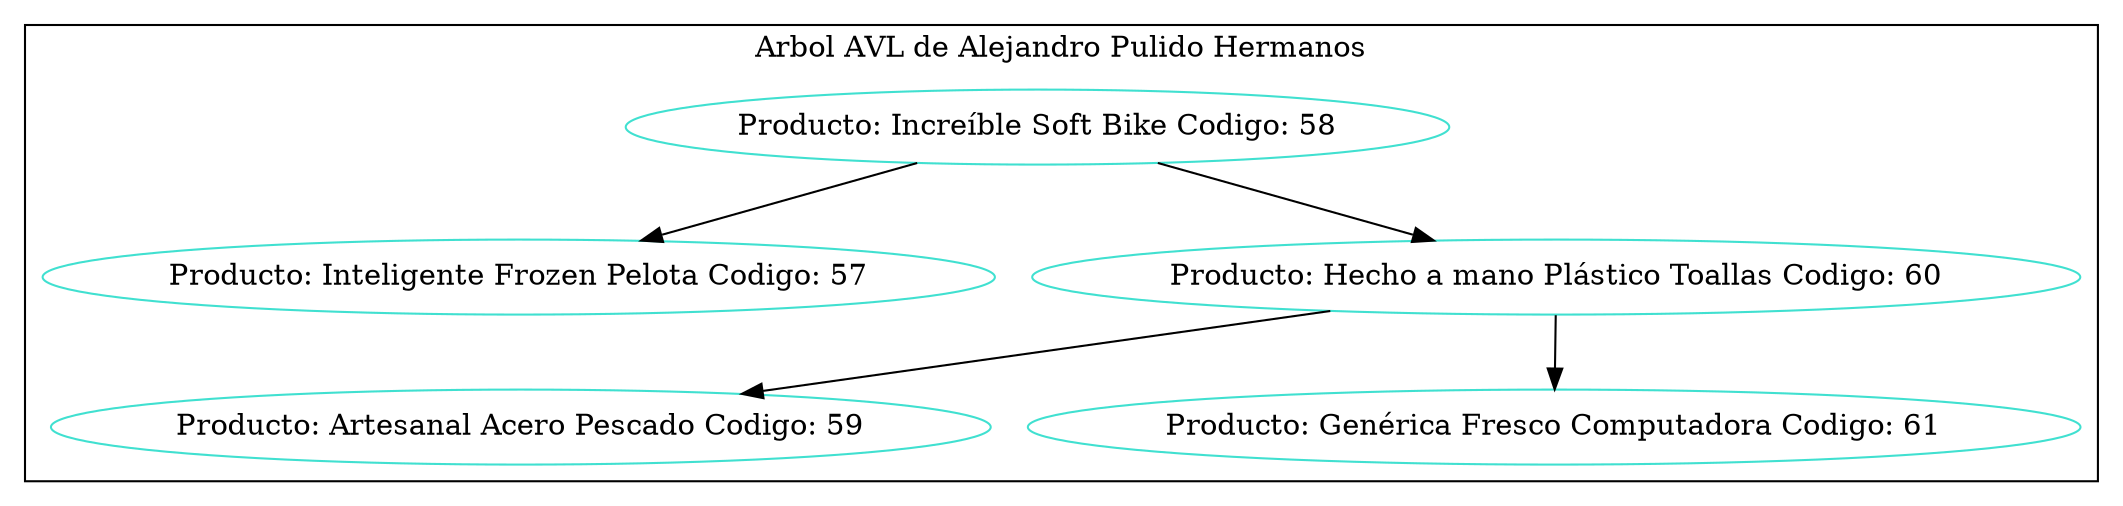 digraph Hash{
node [color ="turquoise"];
subgraph clusterMarco {label="Arbol AVL de Alejandro Pulido Hermanos";color=black;
node[label="Producto: Increíble Soft Bike Codigo: 58"]58;
node[label="Producto: Inteligente Frozen Pelota Codigo: 57"]57;
node[label="Producto: Hecho a mano Plástico Toallas Codigo: 60"]60;
node[label="Producto: Artesanal Acero Pescado Codigo: 59"]59;
node[label="Producto: Genérica Fresco Computadora Codigo: 61"]61;
58->57;
60->59;
60->61;
58->60;
}
}